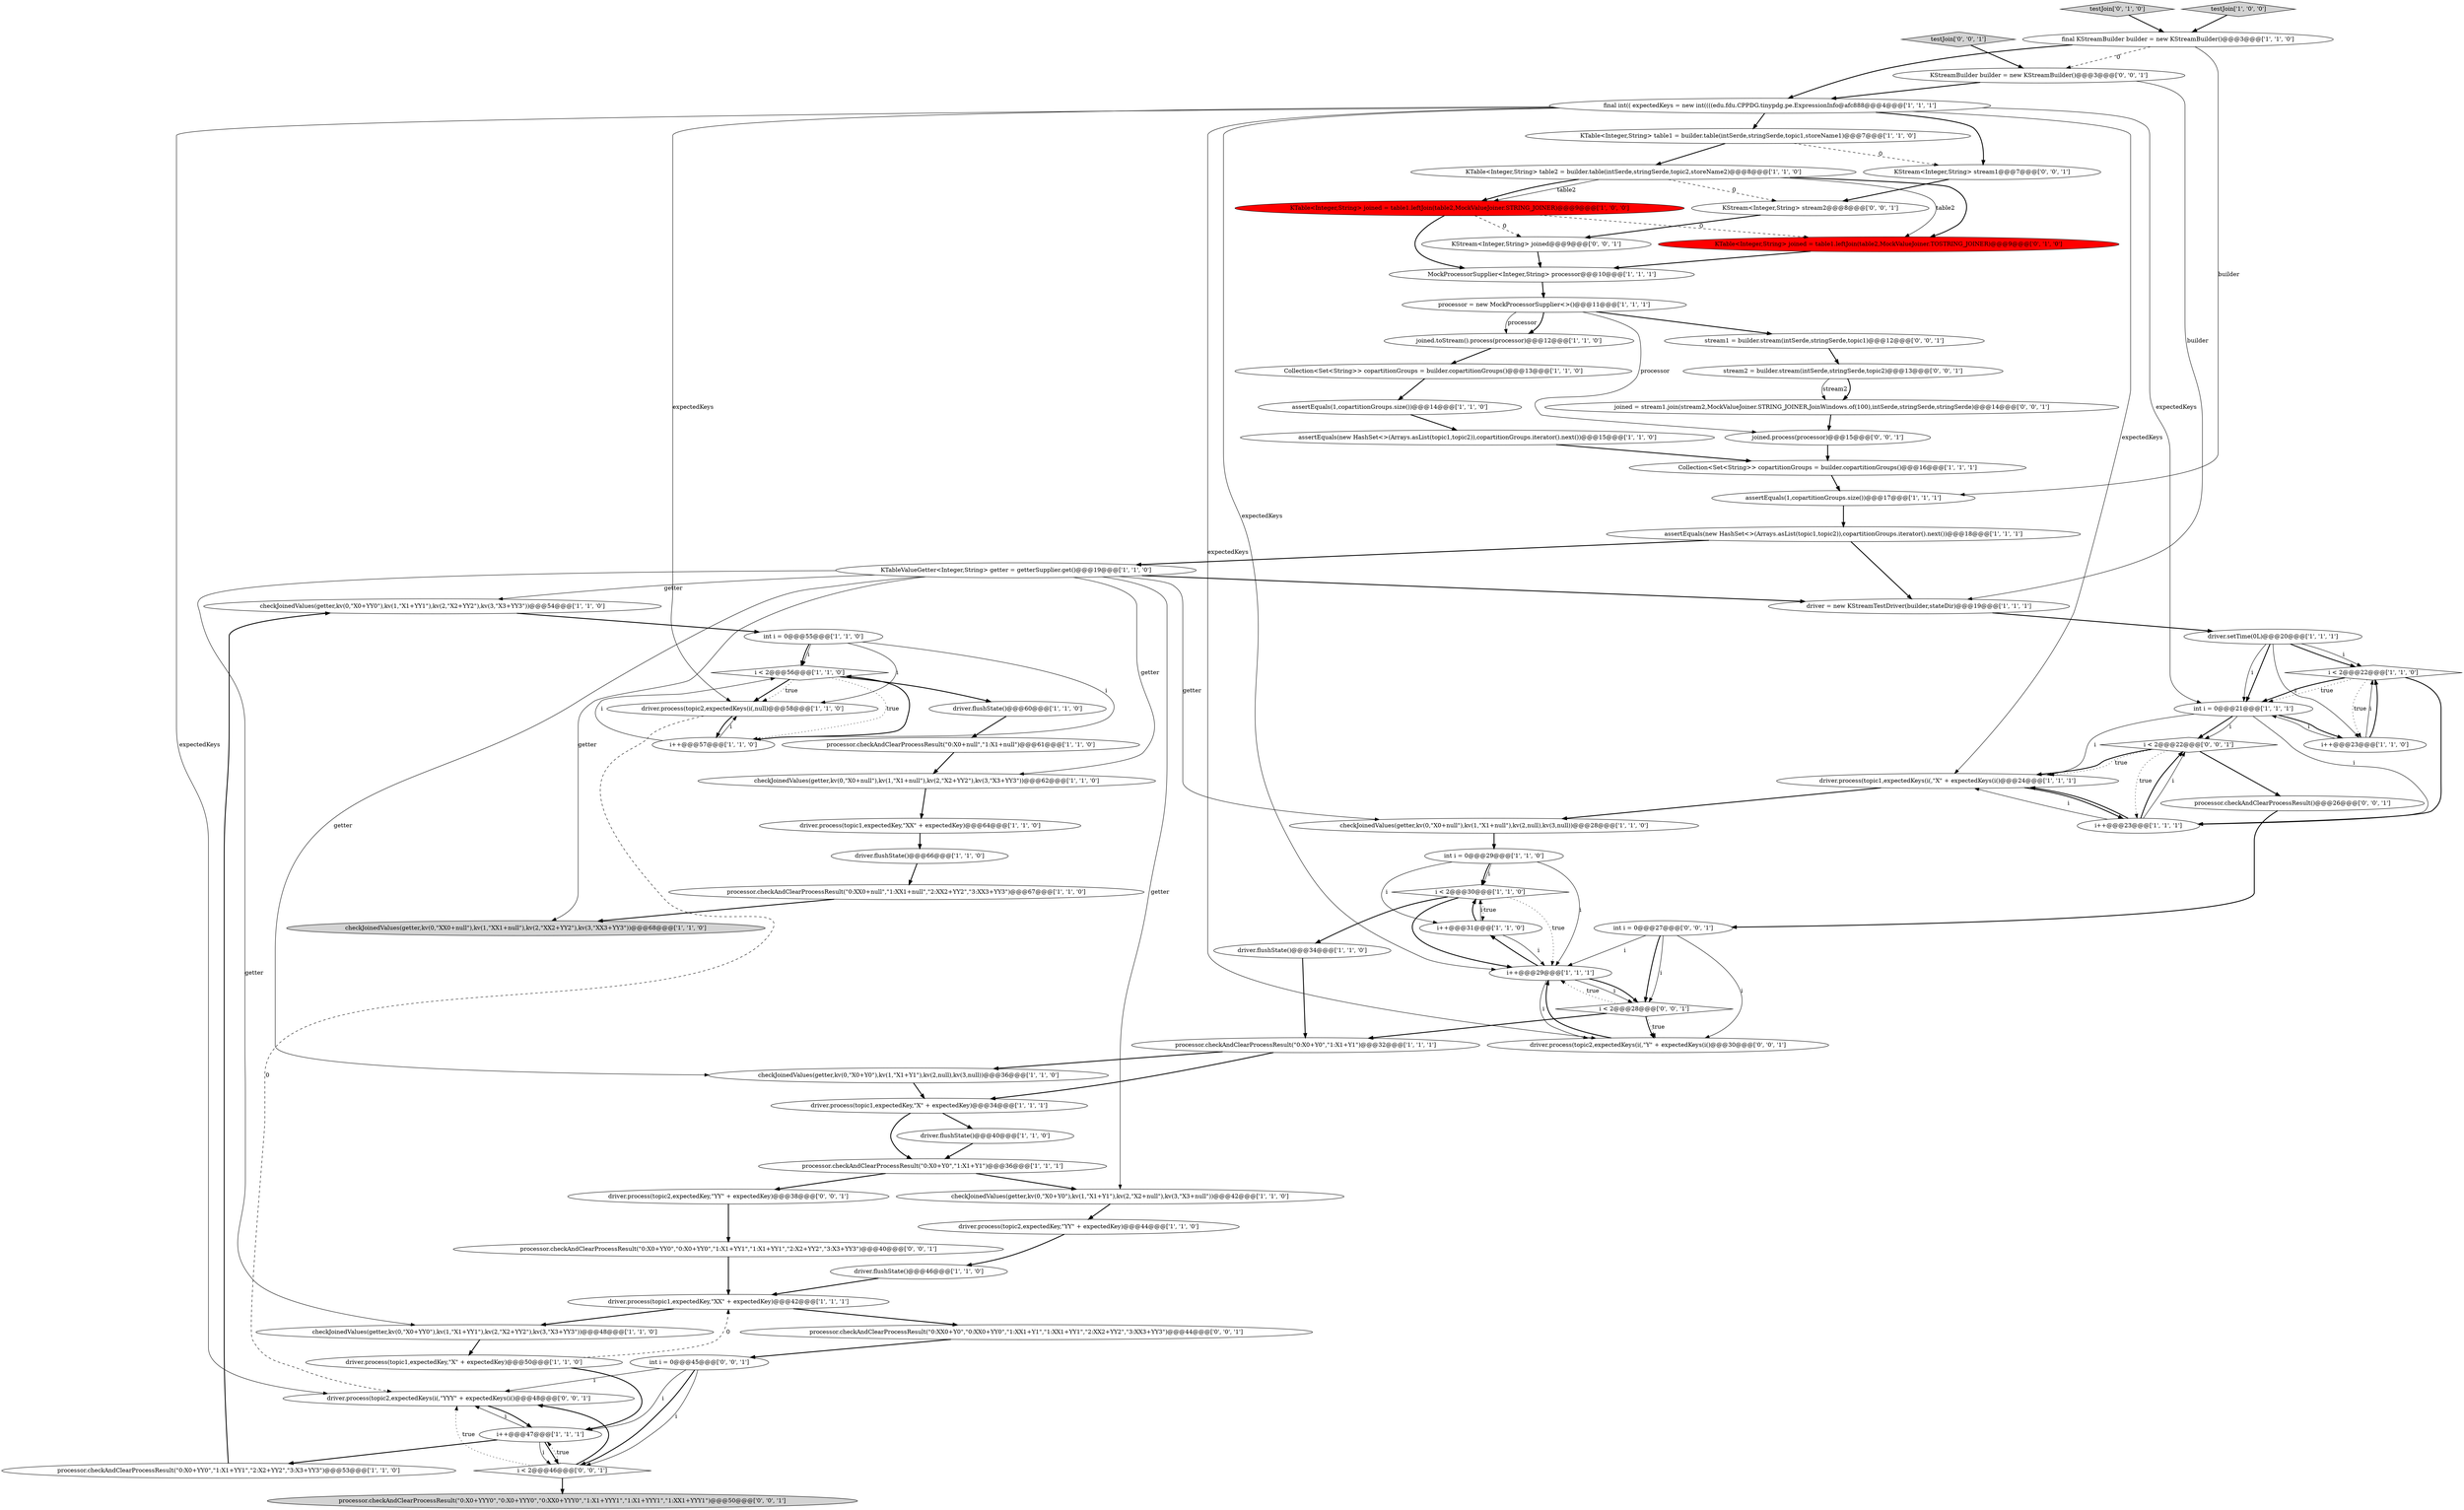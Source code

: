 digraph {
57 [style = filled, label = "KStream<Integer,String> stream1@@@7@@@['0', '0', '1']", fillcolor = white, shape = ellipse image = "AAA0AAABBB3BBB"];
40 [style = filled, label = "checkJoinedValues(getter,kv(0,\"X0+YY0\"),kv(1,\"X1+YY1\"),kv(2,\"X2+YY2\"),kv(3,\"X3+YY3\"))@@@54@@@['1', '1', '0']", fillcolor = white, shape = ellipse image = "AAA0AAABBB1BBB"];
5 [style = filled, label = "driver.flushState()@@@66@@@['1', '1', '0']", fillcolor = white, shape = ellipse image = "AAA0AAABBB1BBB"];
70 [style = filled, label = "joined.process(processor)@@@15@@@['0', '0', '1']", fillcolor = white, shape = ellipse image = "AAA0AAABBB3BBB"];
17 [style = filled, label = "i < 2@@@22@@@['1', '1', '0']", fillcolor = white, shape = diamond image = "AAA0AAABBB1BBB"];
59 [style = filled, label = "processor.checkAndClearProcessResult(\"0:X0+YY0\",\"0:X0+YY0\",\"1:X1+YY1\",\"1:X1+YY1\",\"2:X2+YY2\",\"3:X3+YY3\")@@@40@@@['0', '0', '1']", fillcolor = white, shape = ellipse image = "AAA0AAABBB3BBB"];
19 [style = filled, label = "checkJoinedValues(getter,kv(0,\"XX0+null\"),kv(1,\"XX1+null\"),kv(2,\"XX2+YY2\"),kv(3,\"XX3+YY3\"))@@@68@@@['1', '1', '0']", fillcolor = lightgray, shape = ellipse image = "AAA0AAABBB1BBB"];
71 [style = filled, label = "int i = 0@@@45@@@['0', '0', '1']", fillcolor = white, shape = ellipse image = "AAA0AAABBB3BBB"];
11 [style = filled, label = "i < 2@@@56@@@['1', '1', '0']", fillcolor = white, shape = diamond image = "AAA0AAABBB1BBB"];
18 [style = filled, label = "driver.process(topic2,expectedKeys(i(,null)@@@58@@@['1', '1', '0']", fillcolor = white, shape = ellipse image = "AAA0AAABBB1BBB"];
22 [style = filled, label = "processor.checkAndClearProcessResult(\"0:XX0+null\",\"1:XX1+null\",\"2:XX2+YY2\",\"3:XX3+YY3\")@@@67@@@['1', '1', '0']", fillcolor = white, shape = ellipse image = "AAA0AAABBB1BBB"];
16 [style = filled, label = "processor.checkAndClearProcessResult(\"0:X0+Y0\",\"1:X1+Y1\")@@@36@@@['1', '1', '1']", fillcolor = white, shape = ellipse image = "AAA0AAABBB1BBB"];
15 [style = filled, label = "i++@@@57@@@['1', '1', '0']", fillcolor = white, shape = ellipse image = "AAA0AAABBB1BBB"];
31 [style = filled, label = "Collection<Set<String>> copartitionGroups = builder.copartitionGroups()@@@13@@@['1', '1', '0']", fillcolor = white, shape = ellipse image = "AAA0AAABBB1BBB"];
39 [style = filled, label = "checkJoinedValues(getter,kv(0,\"X0+null\"),kv(1,\"X1+null\"),kv(2,\"X2+YY2\"),kv(3,\"X3+YY3\"))@@@62@@@['1', '1', '0']", fillcolor = white, shape = ellipse image = "AAA0AAABBB1BBB"];
46 [style = filled, label = "driver.setTime(0L)@@@20@@@['1', '1', '1']", fillcolor = white, shape = ellipse image = "AAA0AAABBB1BBB"];
60 [style = filled, label = "i < 2@@@28@@@['0', '0', '1']", fillcolor = white, shape = diamond image = "AAA0AAABBB3BBB"];
33 [style = filled, label = "driver.process(topic1,expectedKey,\"X\" + expectedKey)@@@50@@@['1', '1', '0']", fillcolor = white, shape = ellipse image = "AAA0AAABBB1BBB"];
26 [style = filled, label = "KTable<Integer,String> table1 = builder.table(intSerde,stringSerde,topic1,storeName1)@@@7@@@['1', '1', '0']", fillcolor = white, shape = ellipse image = "AAA0AAABBB1BBB"];
48 [style = filled, label = "processor = new MockProcessorSupplier<>()@@@11@@@['1', '1', '1']", fillcolor = white, shape = ellipse image = "AAA0AAABBB1BBB"];
47 [style = filled, label = "i < 2@@@30@@@['1', '1', '0']", fillcolor = white, shape = diamond image = "AAA0AAABBB1BBB"];
52 [style = filled, label = "checkJoinedValues(getter,kv(0,\"X0+Y0\"),kv(1,\"X1+Y1\"),kv(2,null),kv(3,null))@@@36@@@['1', '1', '0']", fillcolor = white, shape = ellipse image = "AAA0AAABBB1BBB"];
61 [style = filled, label = "testJoin['0', '0', '1']", fillcolor = lightgray, shape = diamond image = "AAA0AAABBB3BBB"];
72 [style = filled, label = "i < 2@@@22@@@['0', '0', '1']", fillcolor = white, shape = diamond image = "AAA0AAABBB3BBB"];
9 [style = filled, label = "processor.checkAndClearProcessResult(\"0:X0+null\",\"1:X1+null\")@@@61@@@['1', '1', '0']", fillcolor = white, shape = ellipse image = "AAA0AAABBB1BBB"];
73 [style = filled, label = "joined = stream1.join(stream2,MockValueJoiner.STRING_JOINER,JoinWindows.of(100),intSerde,stringSerde,stringSerde)@@@14@@@['0', '0', '1']", fillcolor = white, shape = ellipse image = "AAA0AAABBB3BBB"];
4 [style = filled, label = "driver.flushState()@@@60@@@['1', '1', '0']", fillcolor = white, shape = ellipse image = "AAA0AAABBB1BBB"];
13 [style = filled, label = "driver.process(topic1,expectedKeys(i(,\"X\" + expectedKeys(i()@@@24@@@['1', '1', '1']", fillcolor = white, shape = ellipse image = "AAA0AAABBB1BBB"];
34 [style = filled, label = "processor.checkAndClearProcessResult(\"0:X0+Y0\",\"1:X1+Y1\")@@@32@@@['1', '1', '1']", fillcolor = white, shape = ellipse image = "AAA0AAABBB1BBB"];
7 [style = filled, label = "int i = 0@@@21@@@['1', '1', '1']", fillcolor = white, shape = ellipse image = "AAA0AAABBB1BBB"];
35 [style = filled, label = "driver.process(topic1,expectedKey,\"X\" + expectedKey)@@@34@@@['1', '1', '1']", fillcolor = white, shape = ellipse image = "AAA0AAABBB1BBB"];
56 [style = filled, label = "driver.process(topic2,expectedKey,\"YY\" + expectedKey)@@@38@@@['0', '0', '1']", fillcolor = white, shape = ellipse image = "AAA0AAABBB3BBB"];
67 [style = filled, label = "driver.process(topic2,expectedKeys(i(,\"Y\" + expectedKeys(i()@@@30@@@['0', '0', '1']", fillcolor = white, shape = ellipse image = "AAA0AAABBB3BBB"];
23 [style = filled, label = "final int(( expectedKeys = new int((((edu.fdu.CPPDG.tinypdg.pe.ExpressionInfo@afc888@@@4@@@['1', '1', '1']", fillcolor = white, shape = ellipse image = "AAA0AAABBB1BBB"];
42 [style = filled, label = "processor.checkAndClearProcessResult(\"0:X0+YY0\",\"1:X1+YY1\",\"2:X2+YY2\",\"3:X3+YY3\")@@@53@@@['1', '1', '0']", fillcolor = white, shape = ellipse image = "AAA0AAABBB1BBB"];
27 [style = filled, label = "KTable<Integer,String> joined = table1.leftJoin(table2,MockValueJoiner.STRING_JOINER)@@@9@@@['1', '0', '0']", fillcolor = red, shape = ellipse image = "AAA1AAABBB1BBB"];
28 [style = filled, label = "driver.process(topic1,expectedKey,\"XX\" + expectedKey)@@@64@@@['1', '1', '0']", fillcolor = white, shape = ellipse image = "AAA0AAABBB1BBB"];
51 [style = filled, label = "i++@@@47@@@['1', '1', '1']", fillcolor = white, shape = ellipse image = "AAA0AAABBB1BBB"];
55 [style = filled, label = "KTable<Integer,String> joined = table1.leftJoin(table2,MockValueJoiner.TOSTRING_JOINER)@@@9@@@['0', '1', '0']", fillcolor = red, shape = ellipse image = "AAA1AAABBB2BBB"];
20 [style = filled, label = "i++@@@31@@@['1', '1', '0']", fillcolor = white, shape = ellipse image = "AAA0AAABBB1BBB"];
32 [style = filled, label = "final KStreamBuilder builder = new KStreamBuilder()@@@3@@@['1', '1', '0']", fillcolor = white, shape = ellipse image = "AAA0AAABBB1BBB"];
10 [style = filled, label = "checkJoinedValues(getter,kv(0,\"X0+null\"),kv(1,\"X1+null\"),kv(2,null),kv(3,null))@@@28@@@['1', '1', '0']", fillcolor = white, shape = ellipse image = "AAA0AAABBB1BBB"];
25 [style = filled, label = "assertEquals(new HashSet<>(Arrays.asList(topic1,topic2)),copartitionGroups.iterator().next())@@@18@@@['1', '1', '1']", fillcolor = white, shape = ellipse image = "AAA0AAABBB1BBB"];
24 [style = filled, label = "driver.flushState()@@@40@@@['1', '1', '0']", fillcolor = white, shape = ellipse image = "AAA0AAABBB1BBB"];
62 [style = filled, label = "stream1 = builder.stream(intSerde,stringSerde,topic1)@@@12@@@['0', '0', '1']", fillcolor = white, shape = ellipse image = "AAA0AAABBB3BBB"];
64 [style = filled, label = "processor.checkAndClearProcessResult(\"0:XX0+Y0\",\"0:XX0+YY0\",\"1:XX1+Y1\",\"1:XX1+YY1\",\"2:XX2+YY2\",\"3:XX3+YY3\")@@@44@@@['0', '0', '1']", fillcolor = white, shape = ellipse image = "AAA0AAABBB3BBB"];
29 [style = filled, label = "MockProcessorSupplier<Integer,String> processor@@@10@@@['1', '1', '1']", fillcolor = white, shape = ellipse image = "AAA0AAABBB1BBB"];
49 [style = filled, label = "driver.flushState()@@@34@@@['1', '1', '0']", fillcolor = white, shape = ellipse image = "AAA0AAABBB1BBB"];
58 [style = filled, label = "processor.checkAndClearProcessResult(\"0:X0+YYY0\",\"0:X0+YYY0\",\"0:XX0+YYY0\",\"1:X1+YYY1\",\"1:X1+YYY1\",\"1:XX1+YYY1\")@@@50@@@['0', '0', '1']", fillcolor = lightgray, shape = ellipse image = "AAA0AAABBB3BBB"];
30 [style = filled, label = "KTableValueGetter<Integer,String> getter = getterSupplier.get()@@@19@@@['1', '1', '0']", fillcolor = white, shape = ellipse image = "AAA0AAABBB1BBB"];
44 [style = filled, label = "driver.process(topic2,expectedKey,\"YY\" + expectedKey)@@@44@@@['1', '1', '0']", fillcolor = white, shape = ellipse image = "AAA0AAABBB1BBB"];
36 [style = filled, label = "assertEquals(1,copartitionGroups.size())@@@17@@@['1', '1', '1']", fillcolor = white, shape = ellipse image = "AAA0AAABBB1BBB"];
8 [style = filled, label = "assertEquals(1,copartitionGroups.size())@@@14@@@['1', '1', '0']", fillcolor = white, shape = ellipse image = "AAA0AAABBB1BBB"];
54 [style = filled, label = "testJoin['0', '1', '0']", fillcolor = lightgray, shape = diamond image = "AAA0AAABBB2BBB"];
53 [style = filled, label = "testJoin['1', '0', '0']", fillcolor = lightgray, shape = diamond image = "AAA0AAABBB1BBB"];
50 [style = filled, label = "checkJoinedValues(getter,kv(0,\"X0+Y0\"),kv(1,\"X1+Y1\"),kv(2,\"X2+null\"),kv(3,\"X3+null\"))@@@42@@@['1', '1', '0']", fillcolor = white, shape = ellipse image = "AAA0AAABBB1BBB"];
43 [style = filled, label = "Collection<Set<String>> copartitionGroups = builder.copartitionGroups()@@@16@@@['1', '1', '1']", fillcolor = white, shape = ellipse image = "AAA0AAABBB1BBB"];
65 [style = filled, label = "KStream<Integer,String> joined@@@9@@@['0', '0', '1']", fillcolor = white, shape = ellipse image = "AAA0AAABBB3BBB"];
63 [style = filled, label = "stream2 = builder.stream(intSerde,stringSerde,topic2)@@@13@@@['0', '0', '1']", fillcolor = white, shape = ellipse image = "AAA0AAABBB3BBB"];
69 [style = filled, label = "driver.process(topic2,expectedKeys(i(,\"YYY\" + expectedKeys(i()@@@48@@@['0', '0', '1']", fillcolor = white, shape = ellipse image = "AAA0AAABBB3BBB"];
14 [style = filled, label = "driver = new KStreamTestDriver(builder,stateDir)@@@19@@@['1', '1', '1']", fillcolor = white, shape = ellipse image = "AAA0AAABBB1BBB"];
6 [style = filled, label = "checkJoinedValues(getter,kv(0,\"X0+YY0\"),kv(1,\"X1+YY1\"),kv(2,\"X2+YY2\"),kv(3,\"X3+YY3\"))@@@48@@@['1', '1', '0']", fillcolor = white, shape = ellipse image = "AAA0AAABBB1BBB"];
76 [style = filled, label = "int i = 0@@@27@@@['0', '0', '1']", fillcolor = white, shape = ellipse image = "AAA0AAABBB3BBB"];
38 [style = filled, label = "KTable<Integer,String> table2 = builder.table(intSerde,stringSerde,topic2,storeName2)@@@8@@@['1', '1', '0']", fillcolor = white, shape = ellipse image = "AAA0AAABBB1BBB"];
1 [style = filled, label = "i++@@@29@@@['1', '1', '1']", fillcolor = white, shape = ellipse image = "AAA0AAABBB1BBB"];
37 [style = filled, label = "i++@@@23@@@['1', '1', '0']", fillcolor = white, shape = ellipse image = "AAA0AAABBB1BBB"];
41 [style = filled, label = "i++@@@23@@@['1', '1', '1']", fillcolor = white, shape = ellipse image = "AAA0AAABBB1BBB"];
21 [style = filled, label = "int i = 0@@@55@@@['1', '1', '0']", fillcolor = white, shape = ellipse image = "AAA0AAABBB1BBB"];
3 [style = filled, label = "driver.process(topic1,expectedKey,\"XX\" + expectedKey)@@@42@@@['1', '1', '1']", fillcolor = white, shape = ellipse image = "AAA0AAABBB1BBB"];
66 [style = filled, label = "KStream<Integer,String> stream2@@@8@@@['0', '0', '1']", fillcolor = white, shape = ellipse image = "AAA0AAABBB3BBB"];
74 [style = filled, label = "KStreamBuilder builder = new KStreamBuilder()@@@3@@@['0', '0', '1']", fillcolor = white, shape = ellipse image = "AAA0AAABBB3BBB"];
12 [style = filled, label = "int i = 0@@@29@@@['1', '1', '0']", fillcolor = white, shape = ellipse image = "AAA0AAABBB1BBB"];
45 [style = filled, label = "driver.flushState()@@@46@@@['1', '1', '0']", fillcolor = white, shape = ellipse image = "AAA0AAABBB1BBB"];
75 [style = filled, label = "processor.checkAndClearProcessResult()@@@26@@@['0', '0', '1']", fillcolor = white, shape = ellipse image = "AAA0AAABBB3BBB"];
2 [style = filled, label = "joined.toStream().process(processor)@@@12@@@['1', '1', '0']", fillcolor = white, shape = ellipse image = "AAA0AAABBB1BBB"];
68 [style = filled, label = "i < 2@@@46@@@['0', '0', '1']", fillcolor = white, shape = diamond image = "AAA0AAABBB3BBB"];
0 [style = filled, label = "assertEquals(new HashSet<>(Arrays.asList(topic1,topic2)),copartitionGroups.iterator().next())@@@15@@@['1', '1', '0']", fillcolor = white, shape = ellipse image = "AAA0AAABBB1BBB"];
48->70 [style = solid, label="processor"];
32->23 [style = bold, label=""];
68->69 [style = bold, label=""];
51->69 [style = solid, label="i"];
25->30 [style = bold, label=""];
50->44 [style = bold, label=""];
1->20 [style = bold, label=""];
68->69 [style = dotted, label="true"];
25->14 [style = bold, label=""];
67->1 [style = bold, label=""];
23->57 [style = bold, label=""];
30->6 [style = solid, label="getter"];
76->1 [style = solid, label="i"];
7->72 [style = bold, label=""];
7->13 [style = solid, label="i"];
47->49 [style = bold, label=""];
8->0 [style = bold, label=""];
48->62 [style = bold, label=""];
46->17 [style = solid, label="i"];
12->47 [style = bold, label=""];
41->72 [style = solid, label="i"];
63->73 [style = bold, label=""];
70->43 [style = bold, label=""];
76->60 [style = bold, label=""];
15->11 [style = bold, label=""];
23->67 [style = solid, label="expectedKeys"];
10->12 [style = bold, label=""];
47->1 [style = dotted, label="true"];
74->23 [style = bold, label=""];
53->32 [style = bold, label=""];
14->46 [style = bold, label=""];
46->7 [style = bold, label=""];
20->1 [style = solid, label="i"];
30->14 [style = bold, label=""];
76->67 [style = solid, label="i"];
21->15 [style = solid, label="i"];
11->15 [style = dotted, label="true"];
41->13 [style = bold, label=""];
38->66 [style = dashed, label="0"];
26->57 [style = dashed, label="0"];
38->55 [style = bold, label=""];
52->35 [style = bold, label=""];
30->40 [style = solid, label="getter"];
2->31 [style = bold, label=""];
72->13 [style = bold, label=""];
61->74 [style = bold, label=""];
71->51 [style = solid, label="i"];
28->5 [style = bold, label=""];
9->39 [style = bold, label=""];
64->71 [style = bold, label=""];
38->55 [style = solid, label="table2"];
48->2 [style = bold, label=""];
55->29 [style = bold, label=""];
12->20 [style = solid, label="i"];
32->74 [style = dashed, label="0"];
16->56 [style = bold, label=""];
38->27 [style = solid, label="table2"];
17->41 [style = bold, label=""];
34->52 [style = bold, label=""];
46->7 [style = solid, label="i"];
15->18 [style = solid, label="i"];
18->15 [style = bold, label=""];
41->13 [style = solid, label="i"];
7->37 [style = bold, label=""];
72->13 [style = dotted, label="true"];
32->36 [style = solid, label="builder"];
30->19 [style = solid, label="getter"];
42->40 [style = bold, label=""];
11->18 [style = bold, label=""];
23->7 [style = solid, label="expectedKeys"];
36->25 [style = bold, label=""];
3->64 [style = bold, label=""];
21->11 [style = bold, label=""];
71->68 [style = bold, label=""];
60->1 [style = dotted, label="true"];
72->41 [style = dotted, label="true"];
68->51 [style = dotted, label="true"];
27->65 [style = dashed, label="0"];
30->10 [style = solid, label="getter"];
37->17 [style = solid, label="i"];
34->35 [style = bold, label=""];
51->42 [style = bold, label=""];
27->29 [style = bold, label=""];
76->60 [style = solid, label="i"];
44->45 [style = bold, label=""];
5->22 [style = bold, label=""];
65->29 [style = bold, label=""];
27->55 [style = dashed, label="0"];
40->21 [style = bold, label=""];
15->11 [style = solid, label="i"];
1->60 [style = solid, label="i"];
47->1 [style = bold, label=""];
51->68 [style = solid, label="i"];
66->65 [style = bold, label=""];
13->10 [style = bold, label=""];
4->9 [style = bold, label=""];
47->20 [style = dotted, label="true"];
22->19 [style = bold, label=""];
72->75 [style = bold, label=""];
57->66 [style = bold, label=""];
0->43 [style = bold, label=""];
11->4 [style = bold, label=""];
43->36 [style = bold, label=""];
48->2 [style = solid, label="processor"];
23->13 [style = solid, label="expectedKeys"];
38->27 [style = bold, label=""];
3->6 [style = bold, label=""];
73->70 [style = bold, label=""];
23->69 [style = solid, label="expectedKeys"];
35->24 [style = bold, label=""];
16->50 [style = bold, label=""];
13->41 [style = bold, label=""];
23->1 [style = solid, label="expectedKeys"];
1->67 [style = solid, label="i"];
33->3 [style = dashed, label="0"];
46->37 [style = solid, label="i"];
6->33 [style = bold, label=""];
21->18 [style = solid, label="i"];
30->50 [style = solid, label="getter"];
12->1 [style = solid, label="i"];
17->37 [style = dotted, label="true"];
75->76 [style = bold, label=""];
12->47 [style = solid, label="i"];
59->3 [style = bold, label=""];
56->59 [style = bold, label=""];
31->8 [style = bold, label=""];
1->60 [style = bold, label=""];
7->72 [style = solid, label="i"];
7->41 [style = solid, label="i"];
35->16 [style = bold, label=""];
45->3 [style = bold, label=""];
63->73 [style = solid, label="stream2"];
74->14 [style = solid, label="builder"];
37->17 [style = bold, label=""];
18->69 [style = dashed, label="0"];
23->26 [style = bold, label=""];
62->63 [style = bold, label=""];
51->68 [style = bold, label=""];
69->51 [style = bold, label=""];
11->18 [style = dotted, label="true"];
49->34 [style = bold, label=""];
60->67 [style = dotted, label="true"];
20->47 [style = bold, label=""];
39->28 [style = bold, label=""];
37->7 [style = solid, label="i"];
23->18 [style = solid, label="expectedKeys"];
17->7 [style = bold, label=""];
26->38 [style = bold, label=""];
24->16 [style = bold, label=""];
60->67 [style = bold, label=""];
33->51 [style = bold, label=""];
30->39 [style = solid, label="getter"];
60->34 [style = bold, label=""];
30->52 [style = solid, label="getter"];
20->47 [style = solid, label="i"];
71->68 [style = solid, label="i"];
54->32 [style = bold, label=""];
17->7 [style = dotted, label="true"];
29->48 [style = bold, label=""];
41->72 [style = bold, label=""];
46->17 [style = bold, label=""];
21->11 [style = solid, label="i"];
71->69 [style = solid, label="i"];
68->58 [style = bold, label=""];
}
